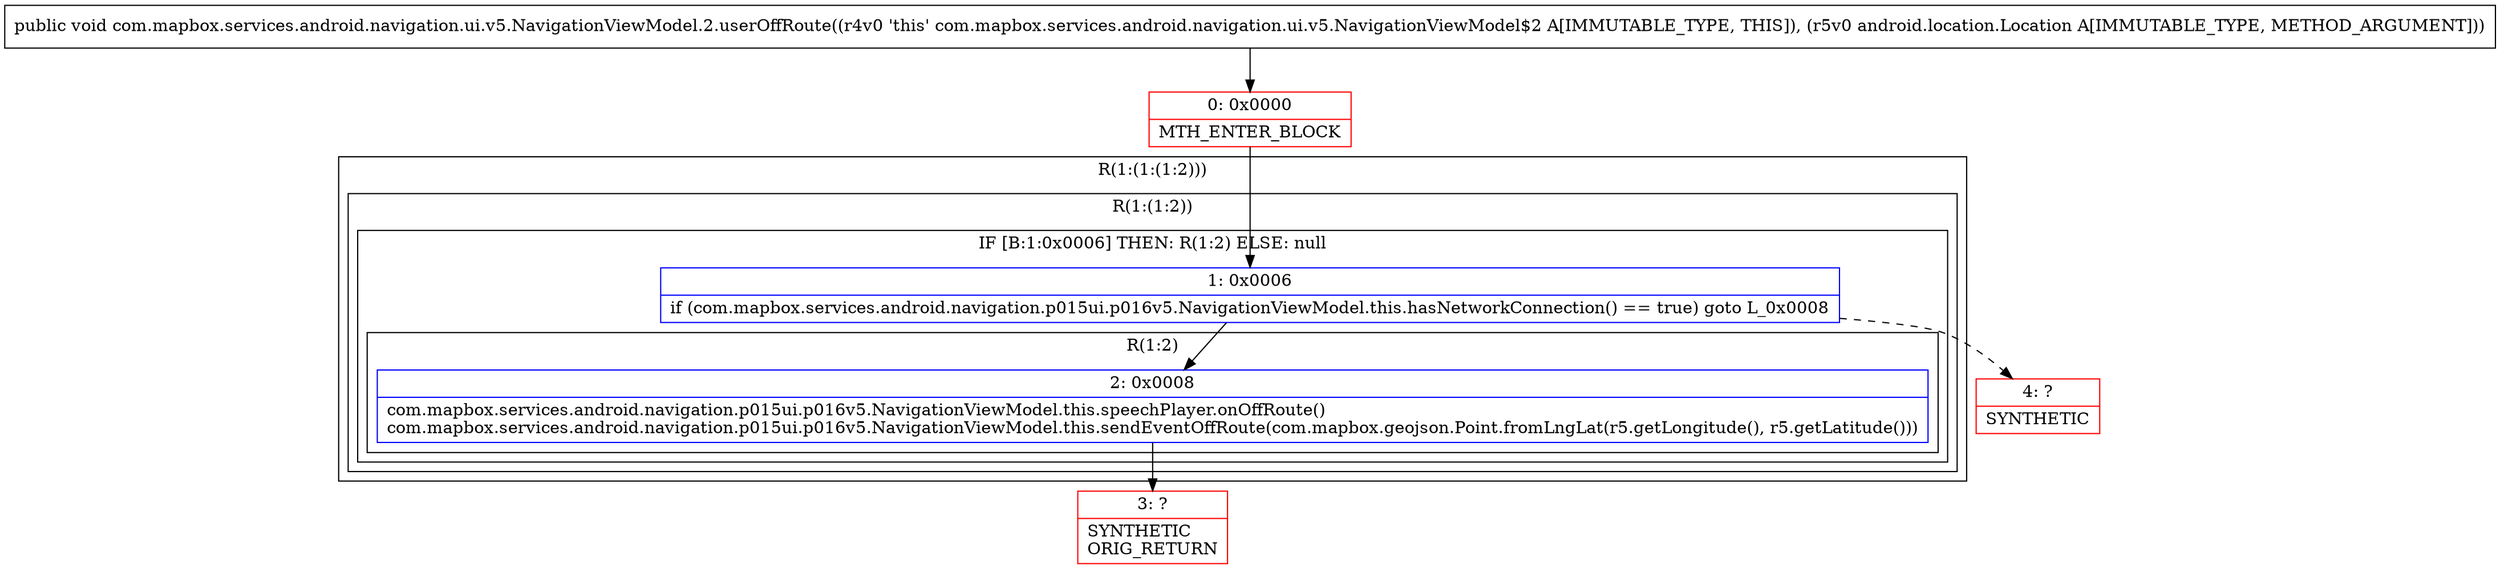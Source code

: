 digraph "CFG forcom.mapbox.services.android.navigation.ui.v5.NavigationViewModel.2.userOffRoute(Landroid\/location\/Location;)V" {
subgraph cluster_Region_2020584673 {
label = "R(1:(1:(1:2)))";
node [shape=record,color=blue];
subgraph cluster_Region_1012307699 {
label = "R(1:(1:2))";
node [shape=record,color=blue];
subgraph cluster_IfRegion_1916623520 {
label = "IF [B:1:0x0006] THEN: R(1:2) ELSE: null";
node [shape=record,color=blue];
Node_1 [shape=record,label="{1\:\ 0x0006|if (com.mapbox.services.android.navigation.p015ui.p016v5.NavigationViewModel.this.hasNetworkConnection() == true) goto L_0x0008\l}"];
subgraph cluster_Region_596172102 {
label = "R(1:2)";
node [shape=record,color=blue];
Node_2 [shape=record,label="{2\:\ 0x0008|com.mapbox.services.android.navigation.p015ui.p016v5.NavigationViewModel.this.speechPlayer.onOffRoute()\lcom.mapbox.services.android.navigation.p015ui.p016v5.NavigationViewModel.this.sendEventOffRoute(com.mapbox.geojson.Point.fromLngLat(r5.getLongitude(), r5.getLatitude()))\l}"];
}
}
}
}
Node_0 [shape=record,color=red,label="{0\:\ 0x0000|MTH_ENTER_BLOCK\l}"];
Node_3 [shape=record,color=red,label="{3\:\ ?|SYNTHETIC\lORIG_RETURN\l}"];
Node_4 [shape=record,color=red,label="{4\:\ ?|SYNTHETIC\l}"];
MethodNode[shape=record,label="{public void com.mapbox.services.android.navigation.ui.v5.NavigationViewModel.2.userOffRoute((r4v0 'this' com.mapbox.services.android.navigation.ui.v5.NavigationViewModel$2 A[IMMUTABLE_TYPE, THIS]), (r5v0 android.location.Location A[IMMUTABLE_TYPE, METHOD_ARGUMENT])) }"];
MethodNode -> Node_0;
Node_1 -> Node_2;
Node_1 -> Node_4[style=dashed];
Node_2 -> Node_3;
Node_0 -> Node_1;
}

